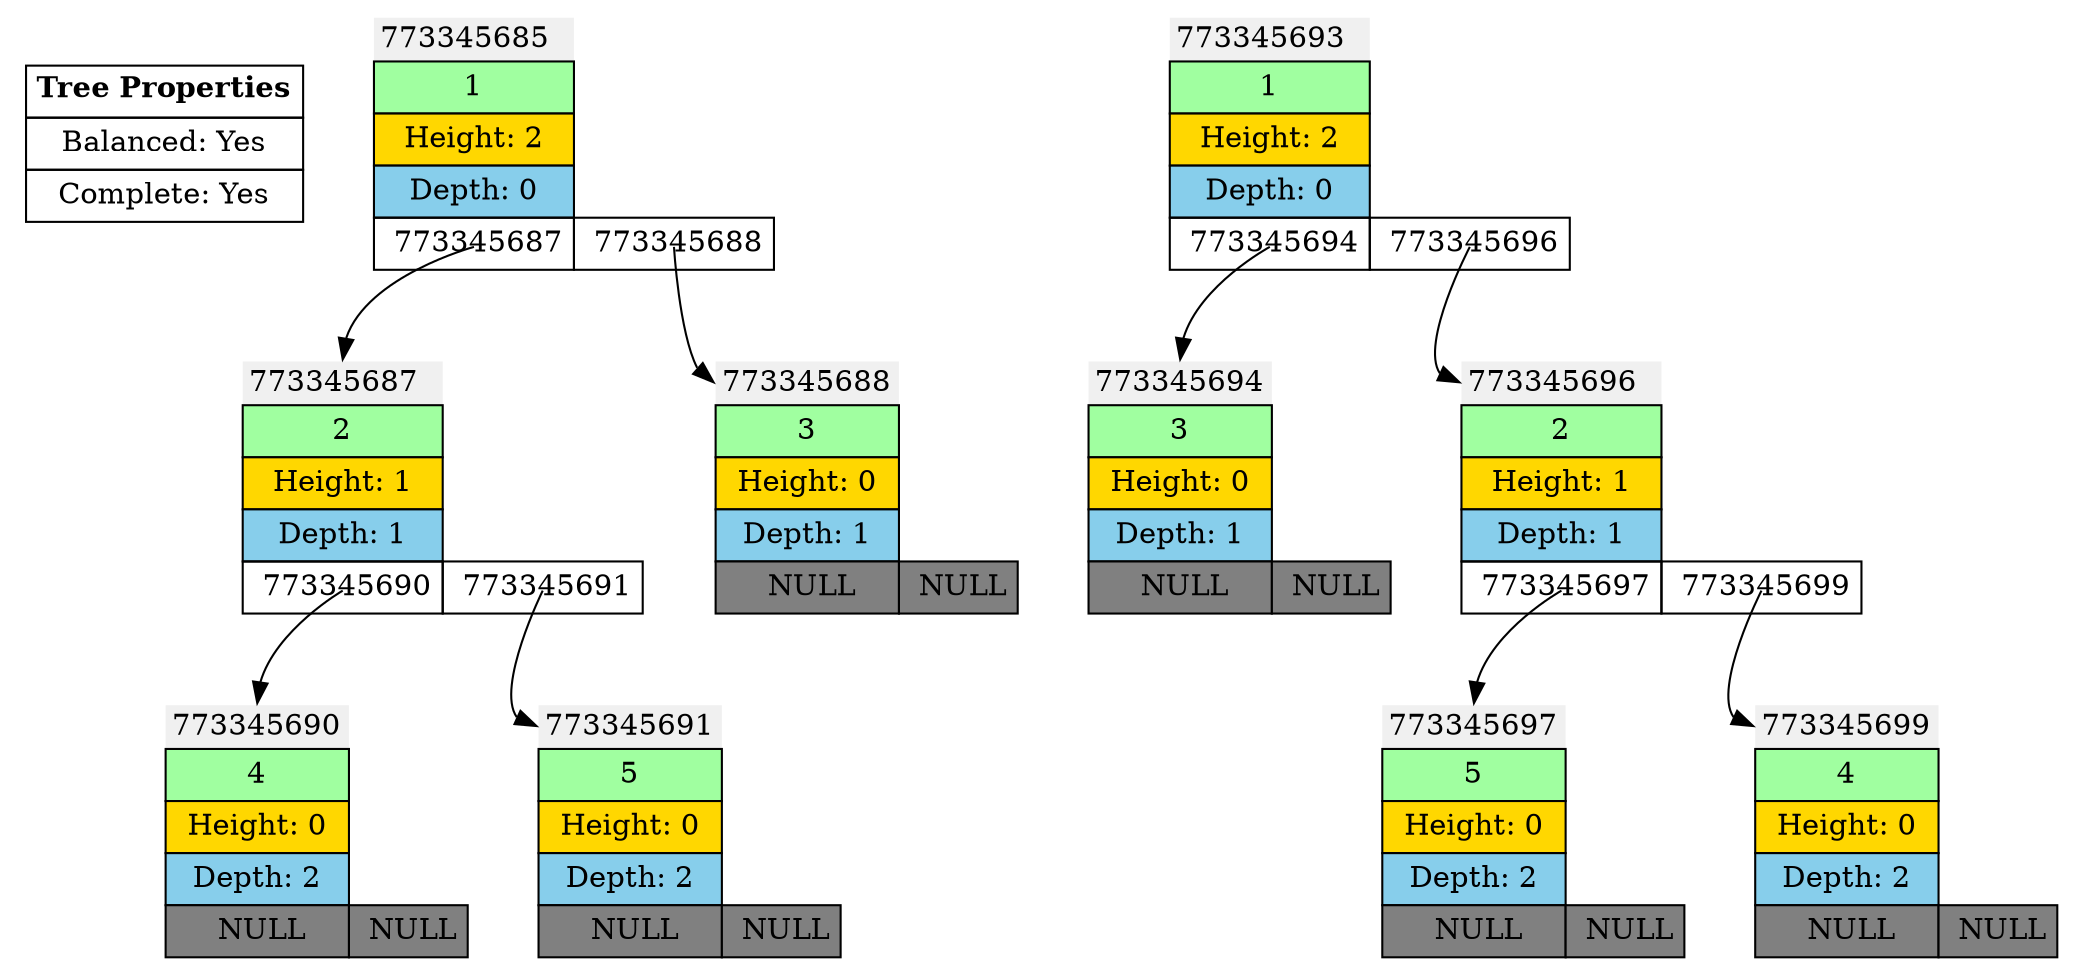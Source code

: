 digraph g
{
node [shape=none]
rankdir="TB"
edge[tailclip=false,arrowtail=dot];
tree_properties [label=<
<TABLE BORDER="0" CELLBORDER="1" CELLSPACING="0" CELLPADDING="4">
<TR><TD><B>Tree Properties</B></TD></TR>
<TR><TD>Balanced: Yes</TD></TR>
<TR><TD>Complete: Yes</TD></TR>
</TABLE>>];
node_773345685_0
[label=<
<TABLE BORDER="0" CELLBORDER="1" CELLSPACING="0" CELLPADDING="4" >
<TR> <TD CELLPADDING="3" BORDER="0" ALIGN="LEFT" bgcolor="#f0f0f0" PORT="id">773345685</TD> </TR>
<TR><TD PORT="val" bgcolor="#a0FFa0">1</TD></TR>
<TR><TD bgcolor="#FFD700">Height: 2</TD></TR>
<TR><TD bgcolor="#87CEEB">Depth: 0</TD></TR>
<TR> <TD PORT="L" > 773345687</TD>
<TD PORT="R" > 773345688</TD>
</TR></TABLE>>];
rank = same; node_773345685_0;node_773345687_0;node_773345688_0;
node_773345685_0:L:c -> node_773345687_0:id ;
node_773345685_0:R:c -> node_773345688_0:id ;
node_773345687_0
[label=<
<TABLE BORDER="0" CELLBORDER="1" CELLSPACING="0" CELLPADDING="4" >
<TR> <TD CELLPADDING="3" BORDER="0" ALIGN="LEFT" bgcolor="#f0f0f0" PORT="id">773345687</TD> </TR>
<TR><TD PORT="val" bgcolor="#a0FFa0">2</TD></TR>
<TR><TD bgcolor="#FFD700">Height: 1</TD></TR>
<TR><TD bgcolor="#87CEEB">Depth: 1</TD></TR>
<TR> <TD PORT="L" > 773345690</TD>
<TD PORT="R" > 773345691</TD>
</TR></TABLE>>];
rank = same; node_773345687_0;node_773345690_0;node_773345691_0;
node_773345687_0:L:c -> node_773345690_0:id ;
node_773345687_0:R:c -> node_773345691_0:id ;
node_773345690_0
[label=<
<TABLE BORDER="0" CELLBORDER="1" CELLSPACING="0" CELLPADDING="4" >
<TR> <TD CELLPADDING="3" BORDER="0" ALIGN="LEFT" bgcolor="#f0f0f0" PORT="id">773345690</TD> </TR>
<TR><TD PORT="val" bgcolor="#a0FFa0">4</TD></TR>
<TR><TD bgcolor="#FFD700">Height: 0</TD></TR>
<TR><TD bgcolor="#87CEEB">Depth: 2</TD></TR>
<TR> <TD PORT="L" bgcolor="#808080"> NULL</TD>
<TD PORT="R" bgcolor="#808080"> NULL</TD>
</TR></TABLE>>];
node_773345691_0
[label=<
<TABLE BORDER="0" CELLBORDER="1" CELLSPACING="0" CELLPADDING="4" >
<TR> <TD CELLPADDING="3" BORDER="0" ALIGN="LEFT" bgcolor="#f0f0f0" PORT="id">773345691</TD> </TR>
<TR><TD PORT="val" bgcolor="#a0FFa0">5</TD></TR>
<TR><TD bgcolor="#FFD700">Height: 0</TD></TR>
<TR><TD bgcolor="#87CEEB">Depth: 2</TD></TR>
<TR> <TD PORT="L" bgcolor="#808080"> NULL</TD>
<TD PORT="R" bgcolor="#808080"> NULL</TD>
</TR></TABLE>>];
node_773345688_0
[label=<
<TABLE BORDER="0" CELLBORDER="1" CELLSPACING="0" CELLPADDING="4" >
<TR> <TD CELLPADDING="3" BORDER="0" ALIGN="LEFT" bgcolor="#f0f0f0" PORT="id">773345688</TD> </TR>
<TR><TD PORT="val" bgcolor="#a0FFa0">3</TD></TR>
<TR><TD bgcolor="#FFD700">Height: 0</TD></TR>
<TR><TD bgcolor="#87CEEB">Depth: 1</TD></TR>
<TR> <TD PORT="L" bgcolor="#808080"> NULL</TD>
<TD PORT="R" bgcolor="#808080"> NULL</TD>
</TR></TABLE>>];
node_773345693_1
[label=<
<TABLE BORDER="0" CELLBORDER="1" CELLSPACING="0" CELLPADDING="4" >
<TR> <TD CELLPADDING="3" BORDER="0" ALIGN="LEFT" bgcolor="#f0f0f0" PORT="id">773345693</TD> </TR>
<TR><TD PORT="val" bgcolor="#a0FFa0">1</TD></TR>
<TR><TD bgcolor="#FFD700">Height: 2</TD></TR>
<TR><TD bgcolor="#87CEEB">Depth: 0</TD></TR>
<TR> <TD PORT="L" > 773345694</TD>
<TD PORT="R" > 773345696</TD>
</TR></TABLE>>];
rank = same; node_773345693_1;node_773345694_1;node_773345696_1;
node_773345693_1:L:c -> node_773345694_1:id ;
node_773345693_1:R:c -> node_773345696_1:id ;
node_773345694_1
[label=<
<TABLE BORDER="0" CELLBORDER="1" CELLSPACING="0" CELLPADDING="4" >
<TR> <TD CELLPADDING="3" BORDER="0" ALIGN="LEFT" bgcolor="#f0f0f0" PORT="id">773345694</TD> </TR>
<TR><TD PORT="val" bgcolor="#a0FFa0">3</TD></TR>
<TR><TD bgcolor="#FFD700">Height: 0</TD></TR>
<TR><TD bgcolor="#87CEEB">Depth: 1</TD></TR>
<TR> <TD PORT="L" bgcolor="#808080"> NULL</TD>
<TD PORT="R" bgcolor="#808080"> NULL</TD>
</TR></TABLE>>];
node_773345696_1
[label=<
<TABLE BORDER="0" CELLBORDER="1" CELLSPACING="0" CELLPADDING="4" >
<TR> <TD CELLPADDING="3" BORDER="0" ALIGN="LEFT" bgcolor="#f0f0f0" PORT="id">773345696</TD> </TR>
<TR><TD PORT="val" bgcolor="#a0FFa0">2</TD></TR>
<TR><TD bgcolor="#FFD700">Height: 1</TD></TR>
<TR><TD bgcolor="#87CEEB">Depth: 1</TD></TR>
<TR> <TD PORT="L" > 773345697</TD>
<TD PORT="R" > 773345699</TD>
</TR></TABLE>>];
rank = same; node_773345696_1;node_773345697_1;node_773345699_1;
node_773345696_1:L:c -> node_773345697_1:id ;
node_773345696_1:R:c -> node_773345699_1:id ;
node_773345697_1
[label=<
<TABLE BORDER="0" CELLBORDER="1" CELLSPACING="0" CELLPADDING="4" >
<TR> <TD CELLPADDING="3" BORDER="0" ALIGN="LEFT" bgcolor="#f0f0f0" PORT="id">773345697</TD> </TR>
<TR><TD PORT="val" bgcolor="#a0FFa0">5</TD></TR>
<TR><TD bgcolor="#FFD700">Height: 0</TD></TR>
<TR><TD bgcolor="#87CEEB">Depth: 2</TD></TR>
<TR> <TD PORT="L" bgcolor="#808080"> NULL</TD>
<TD PORT="R" bgcolor="#808080"> NULL</TD>
</TR></TABLE>>];
node_773345699_1
[label=<
<TABLE BORDER="0" CELLBORDER="1" CELLSPACING="0" CELLPADDING="4" >
<TR> <TD CELLPADDING="3" BORDER="0" ALIGN="LEFT" bgcolor="#f0f0f0" PORT="id">773345699</TD> </TR>
<TR><TD PORT="val" bgcolor="#a0FFa0">4</TD></TR>
<TR><TD bgcolor="#FFD700">Height: 0</TD></TR>
<TR><TD bgcolor="#87CEEB">Depth: 2</TD></TR>
<TR> <TD PORT="L" bgcolor="#808080"> NULL</TD>
<TD PORT="R" bgcolor="#808080"> NULL</TD>
</TR></TABLE>>];
}
